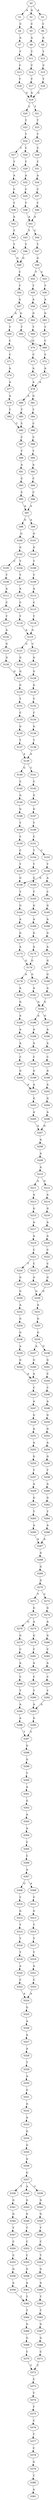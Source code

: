 strict digraph  {
	S0 -> S1 [ label = A ];
	S0 -> S2 [ label = A ];
	S0 -> S3 [ label = A ];
	S1 -> S4 [ label = C ];
	S2 -> S5 [ label = C ];
	S3 -> S6 [ label = C ];
	S4 -> S7 [ label = A ];
	S5 -> S8 [ label = A ];
	S6 -> S9 [ label = A ];
	S7 -> S10 [ label = T ];
	S8 -> S11 [ label = T ];
	S9 -> S12 [ label = T ];
	S10 -> S13 [ label = C ];
	S11 -> S14 [ label = C ];
	S12 -> S15 [ label = C ];
	S13 -> S16 [ label = T ];
	S14 -> S17 [ label = T ];
	S15 -> S18 [ label = T ];
	S16 -> S19 [ label = G ];
	S17 -> S19 [ label = G ];
	S18 -> S19 [ label = G ];
	S19 -> S20 [ label = C ];
	S19 -> S21 [ label = T ];
	S20 -> S22 [ label = T ];
	S21 -> S23 [ label = T ];
	S22 -> S24 [ label = T ];
	S23 -> S25 [ label = T ];
	S24 -> S26 [ label = C ];
	S24 -> S27 [ label = T ];
	S25 -> S28 [ label = C ];
	S26 -> S29 [ label = T ];
	S27 -> S30 [ label = T ];
	S28 -> S31 [ label = T ];
	S29 -> S32 [ label = A ];
	S30 -> S33 [ label = A ];
	S31 -> S34 [ label = A ];
	S32 -> S35 [ label = C ];
	S33 -> S36 [ label = C ];
	S34 -> S37 [ label = C ];
	S35 -> S38 [ label = T ];
	S36 -> S39 [ label = T ];
	S37 -> S40 [ label = T ];
	S38 -> S41 [ label = A ];
	S39 -> S42 [ label = A ];
	S40 -> S41 [ label = A ];
	S41 -> S43 [ label = T ];
	S41 -> S44 [ label = C ];
	S42 -> S45 [ label = T ];
	S43 -> S46 [ label = T ];
	S44 -> S47 [ label = T ];
	S45 -> S48 [ label = T ];
	S46 -> S49 [ label = G ];
	S47 -> S50 [ label = G ];
	S48 -> S49 [ label = G ];
	S49 -> S51 [ label = C ];
	S50 -> S52 [ label = T ];
	S50 -> S53 [ label = C ];
	S51 -> S54 [ label = T ];
	S52 -> S55 [ label = T ];
	S53 -> S56 [ label = T ];
	S54 -> S57 [ label = A ];
	S55 -> S58 [ label = A ];
	S56 -> S59 [ label = A ];
	S57 -> S60 [ label = A ];
	S57 -> S61 [ label = G ];
	S58 -> S62 [ label = G ];
	S59 -> S63 [ label = G ];
	S60 -> S64 [ label = T ];
	S61 -> S65 [ label = T ];
	S62 -> S66 [ label = T ];
	S63 -> S67 [ label = T ];
	S64 -> S68 [ label = C ];
	S65 -> S69 [ label = C ];
	S66 -> S70 [ label = C ];
	S67 -> S69 [ label = C ];
	S68 -> S71 [ label = C ];
	S69 -> S72 [ label = C ];
	S70 -> S73 [ label = C ];
	S71 -> S74 [ label = A ];
	S72 -> S75 [ label = A ];
	S73 -> S76 [ label = A ];
	S74 -> S77 [ label = A ];
	S75 -> S78 [ label = A ];
	S76 -> S78 [ label = A ];
	S77 -> S79 [ label = A ];
	S78 -> S80 [ label = A ];
	S78 -> S81 [ label = G ];
	S79 -> S82 [ label = T ];
	S80 -> S83 [ label = T ];
	S81 -> S84 [ label = T ];
	S82 -> S85 [ label = C ];
	S83 -> S85 [ label = C ];
	S84 -> S86 [ label = C ];
	S85 -> S87 [ label = C ];
	S86 -> S88 [ label = C ];
	S87 -> S89 [ label = T ];
	S88 -> S90 [ label = T ];
	S89 -> S91 [ label = A ];
	S90 -> S92 [ label = A ];
	S91 -> S93 [ label = C ];
	S92 -> S94 [ label = C ];
	S93 -> S95 [ label = C ];
	S94 -> S96 [ label = C ];
	S95 -> S97 [ label = A ];
	S96 -> S97 [ label = A ];
	S97 -> S98 [ label = G ];
	S97 -> S99 [ label = A ];
	S98 -> S100 [ label = G ];
	S99 -> S101 [ label = G ];
	S100 -> S102 [ label = G ];
	S101 -> S103 [ label = G ];
	S102 -> S104 [ label = T ];
	S102 -> S105 [ label = C ];
	S103 -> S106 [ label = T ];
	S104 -> S107 [ label = T ];
	S105 -> S108 [ label = T ];
	S106 -> S109 [ label = T ];
	S107 -> S110 [ label = A ];
	S108 -> S111 [ label = A ];
	S109 -> S112 [ label = A ];
	S110 -> S113 [ label = C ];
	S111 -> S114 [ label = C ];
	S112 -> S115 [ label = C ];
	S113 -> S116 [ label = T ];
	S114 -> S117 [ label = T ];
	S115 -> S118 [ label = T ];
	S116 -> S119 [ label = A ];
	S117 -> S120 [ label = A ];
	S118 -> S119 [ label = A ];
	S119 -> S121 [ label = G ];
	S119 -> S122 [ label = C ];
	S120 -> S123 [ label = G ];
	S121 -> S124 [ label = G ];
	S122 -> S125 [ label = G ];
	S123 -> S126 [ label = G ];
	S124 -> S127 [ label = G ];
	S125 -> S128 [ label = G ];
	S126 -> S127 [ label = G ];
	S127 -> S129 [ label = G ];
	S128 -> S130 [ label = G ];
	S129 -> S131 [ label = T ];
	S130 -> S132 [ label = T ];
	S131 -> S133 [ label = C ];
	S132 -> S134 [ label = C ];
	S133 -> S135 [ label = G ];
	S134 -> S136 [ label = G ];
	S135 -> S137 [ label = T ];
	S136 -> S138 [ label = T ];
	S137 -> S139 [ label = A ];
	S138 -> S139 [ label = A ];
	S139 -> S140 [ label = G ];
	S139 -> S141 [ label = C ];
	S140 -> S142 [ label = C ];
	S141 -> S143 [ label = C ];
	S142 -> S144 [ label = G ];
	S143 -> S145 [ label = G ];
	S144 -> S146 [ label = G ];
	S145 -> S147 [ label = G ];
	S146 -> S148 [ label = T ];
	S147 -> S149 [ label = T ];
	S148 -> S150 [ label = C ];
	S149 -> S151 [ label = C ];
	S150 -> S152 [ label = C ];
	S151 -> S153 [ label = C ];
	S151 -> S154 [ label = T ];
	S152 -> S155 [ label = T ];
	S153 -> S156 [ label = T ];
	S154 -> S157 [ label = T ];
	S155 -> S158 [ label = G ];
	S156 -> S158 [ label = G ];
	S156 -> S159 [ label = A ];
	S157 -> S160 [ label = G ];
	S158 -> S161 [ label = T ];
	S159 -> S162 [ label = C ];
	S160 -> S163 [ label = T ];
	S161 -> S164 [ label = G ];
	S162 -> S165 [ label = G ];
	S163 -> S166 [ label = G ];
	S164 -> S167 [ label = A ];
	S165 -> S168 [ label = A ];
	S166 -> S169 [ label = A ];
	S167 -> S170 [ label = G ];
	S168 -> S171 [ label = G ];
	S169 -> S172 [ label = G ];
	S170 -> S173 [ label = A ];
	S171 -> S174 [ label = A ];
	S172 -> S175 [ label = A ];
	S173 -> S176 [ label = G ];
	S174 -> S177 [ label = G ];
	S175 -> S176 [ label = G ];
	S176 -> S178 [ label = G ];
	S176 -> S179 [ label = A ];
	S177 -> S180 [ label = G ];
	S178 -> S181 [ label = A ];
	S179 -> S182 [ label = A ];
	S180 -> S183 [ label = A ];
	S181 -> S184 [ label = G ];
	S182 -> S185 [ label = G ];
	S183 -> S184 [ label = G ];
	S184 -> S186 [ label = A ];
	S184 -> S187 [ label = G ];
	S185 -> S188 [ label = A ];
	S186 -> S189 [ label = A ];
	S187 -> S190 [ label = A ];
	S188 -> S191 [ label = A ];
	S189 -> S192 [ label = A ];
	S190 -> S193 [ label = A ];
	S191 -> S194 [ label = A ];
	S192 -> S195 [ label = C ];
	S193 -> S196 [ label = C ];
	S194 -> S197 [ label = C ];
	S195 -> S198 [ label = G ];
	S196 -> S199 [ label = G ];
	S197 -> S200 [ label = G ];
	S198 -> S201 [ label = A ];
	S199 -> S202 [ label = A ];
	S200 -> S201 [ label = A ];
	S201 -> S203 [ label = G ];
	S202 -> S204 [ label = G ];
	S203 -> S205 [ label = A ];
	S204 -> S206 [ label = A ];
	S205 -> S207 [ label = G ];
	S206 -> S207 [ label = G ];
	S207 -> S208 [ label = A ];
	S208 -> S209 [ label = A ];
	S209 -> S210 [ label = A ];
	S210 -> S211 [ label = A ];
	S210 -> S212 [ label = G ];
	S211 -> S213 [ label = A ];
	S212 -> S214 [ label = A ];
	S213 -> S215 [ label = G ];
	S214 -> S216 [ label = G ];
	S215 -> S217 [ label = A ];
	S216 -> S218 [ label = A ];
	S217 -> S219 [ label = A ];
	S218 -> S220 [ label = A ];
	S219 -> S221 [ label = C ];
	S220 -> S222 [ label = C ];
	S221 -> S223 [ label = C ];
	S221 -> S224 [ label = T ];
	S222 -> S225 [ label = C ];
	S223 -> S226 [ label = G ];
	S224 -> S227 [ label = G ];
	S225 -> S228 [ label = G ];
	S226 -> S229 [ label = G ];
	S227 -> S230 [ label = G ];
	S228 -> S229 [ label = G ];
	S229 -> S231 [ label = A ];
	S230 -> S232 [ label = A ];
	S231 -> S233 [ label = G ];
	S232 -> S234 [ label = G ];
	S233 -> S235 [ label = G ];
	S234 -> S236 [ label = G ];
	S235 -> S237 [ label = A ];
	S235 -> S238 [ label = G ];
	S236 -> S239 [ label = A ];
	S237 -> S240 [ label = G ];
	S238 -> S241 [ label = G ];
	S239 -> S242 [ label = G ];
	S240 -> S243 [ label = A ];
	S241 -> S244 [ label = C ];
	S242 -> S243 [ label = A ];
	S243 -> S245 [ label = C ];
	S244 -> S246 [ label = C ];
	S245 -> S247 [ label = A ];
	S246 -> S248 [ label = A ];
	S247 -> S249 [ label = G ];
	S248 -> S250 [ label = G ];
	S249 -> S251 [ label = A ];
	S250 -> S252 [ label = G ];
	S251 -> S253 [ label = A ];
	S252 -> S254 [ label = A ];
	S253 -> S255 [ label = G ];
	S254 -> S256 [ label = G ];
	S255 -> S257 [ label = T ];
	S256 -> S258 [ label = T ];
	S257 -> S259 [ label = A ];
	S258 -> S260 [ label = A ];
	S259 -> S261 [ label = G ];
	S260 -> S262 [ label = G ];
	S261 -> S263 [ label = T ];
	S262 -> S264 [ label = T ];
	S263 -> S265 [ label = A ];
	S264 -> S266 [ label = A ];
	S265 -> S267 [ label = A ];
	S266 -> S267 [ label = A ];
	S267 -> S268 [ label = A ];
	S268 -> S269 [ label = G ];
	S269 -> S270 [ label = G ];
	S270 -> S271 [ label = T ];
	S270 -> S272 [ label = C ];
	S271 -> S273 [ label = G ];
	S272 -> S274 [ label = G ];
	S273 -> S275 [ label = A ];
	S273 -> S276 [ label = G ];
	S274 -> S277 [ label = A ];
	S275 -> S278 [ label = G ];
	S276 -> S279 [ label = G ];
	S277 -> S280 [ label = G ];
	S278 -> S281 [ label = C ];
	S279 -> S282 [ label = C ];
	S280 -> S283 [ label = C ];
	S281 -> S284 [ label = A ];
	S282 -> S285 [ label = A ];
	S283 -> S286 [ label = A ];
	S284 -> S287 [ label = C ];
	S285 -> S288 [ label = C ];
	S286 -> S289 [ label = C ];
	S287 -> S290 [ label = T ];
	S288 -> S291 [ label = T ];
	S289 -> S292 [ label = T ];
	S290 -> S293 [ label = A ];
	S291 -> S294 [ label = A ];
	S292 -> S293 [ label = A ];
	S293 -> S295 [ label = A ];
	S294 -> S296 [ label = A ];
	S295 -> S297 [ label = T ];
	S296 -> S297 [ label = T ];
	S297 -> S298 [ label = G ];
	S298 -> S299 [ label = G ];
	S299 -> S300 [ label = T ];
	S300 -> S301 [ label = A ];
	S301 -> S302 [ label = G ];
	S302 -> S303 [ label = A ];
	S303 -> S304 [ label = A ];
	S304 -> S305 [ label = C ];
	S305 -> S306 [ label = C ];
	S306 -> S307 [ label = A ];
	S307 -> S308 [ label = G ];
	S307 -> S309 [ label = A ];
	S308 -> S310 [ label = C ];
	S309 -> S311 [ label = C ];
	S310 -> S312 [ label = G ];
	S311 -> S313 [ label = G ];
	S312 -> S314 [ label = T ];
	S313 -> S315 [ label = T ];
	S314 -> S316 [ label = T ];
	S315 -> S317 [ label = T ];
	S316 -> S318 [ label = T ];
	S317 -> S319 [ label = T ];
	S318 -> S320 [ label = A ];
	S319 -> S321 [ label = A ];
	S320 -> S322 [ label = C ];
	S321 -> S323 [ label = C ];
	S322 -> S324 [ label = A ];
	S323 -> S324 [ label = A ];
	S324 -> S325 [ label = G ];
	S325 -> S326 [ label = A ];
	S326 -> S327 [ label = A ];
	S327 -> S328 [ label = A ];
	S328 -> S329 [ label = T ];
	S329 -> S330 [ label = A ];
	S330 -> S331 [ label = G ];
	S331 -> S332 [ label = A ];
	S332 -> S333 [ label = A ];
	S333 -> S334 [ label = G ];
	S334 -> S335 [ label = G ];
	S335 -> S336 [ label = A ];
	S336 -> S337 [ label = G ];
	S337 -> S338 [ label = T ];
	S337 -> S339 [ label = C ];
	S337 -> S340 [ label = A ];
	S338 -> S341 [ label = G ];
	S339 -> S342 [ label = G ];
	S340 -> S343 [ label = G ];
	S341 -> S344 [ label = G ];
	S342 -> S345 [ label = G ];
	S343 -> S346 [ label = G ];
	S344 -> S347 [ label = T ];
	S345 -> S348 [ label = T ];
	S346 -> S349 [ label = T ];
	S347 -> S350 [ label = C ];
	S348 -> S351 [ label = C ];
	S349 -> S352 [ label = C ];
	S350 -> S353 [ label = C ];
	S351 -> S354 [ label = T ];
	S352 -> S355 [ label = C ];
	S353 -> S356 [ label = G ];
	S354 -> S357 [ label = G ];
	S355 -> S358 [ label = G ];
	S356 -> S359 [ label = A ];
	S357 -> S360 [ label = A ];
	S358 -> S361 [ label = A ];
	S359 -> S362 [ label = T ];
	S360 -> S363 [ label = T ];
	S361 -> S362 [ label = T ];
	S362 -> S364 [ label = T ];
	S363 -> S365 [ label = T ];
	S364 -> S366 [ label = G ];
	S365 -> S367 [ label = G ];
	S366 -> S368 [ label = G ];
	S367 -> S369 [ label = G ];
	S368 -> S370 [ label = C ];
	S369 -> S371 [ label = C ];
	S370 -> S372 [ label = T ];
	S371 -> S372 [ label = T ];
	S372 -> S373 [ label = C ];
	S373 -> S374 [ label = T ];
	S374 -> S375 [ label = T ];
	S375 -> S376 [ label = C ];
	S376 -> S377 [ label = T ];
	S377 -> S378 [ label = C ];
	S378 -> S379 [ label = G ];
	S379 -> S380 [ label = T ];
	S380 -> S381 [ label = A ];
}
